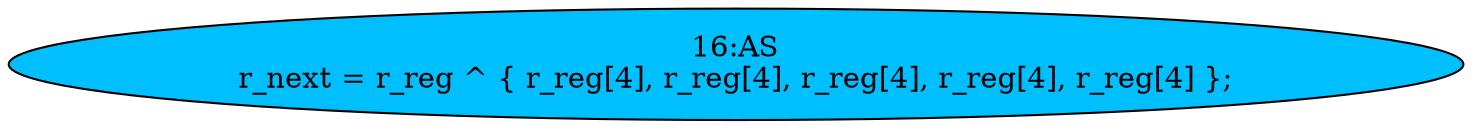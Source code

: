 strict digraph "" {
	node [label="\N"];
	"16:AS"	[ast="<pyverilog.vparser.ast.Assign object at 0x7fb0fdcb0850>",
		def_var="['r_next']",
		fillcolor=deepskyblue,
		label="16:AS
r_next = r_reg ^ { r_reg[4], r_reg[4], r_reg[4], r_reg[4], r_reg[4] };",
		statements="[]",
		style=filled,
		typ=Assign,
		use_var="['r_reg', 'r_reg', 'r_reg', 'r_reg', 'r_reg', 'r_reg']"];
}
